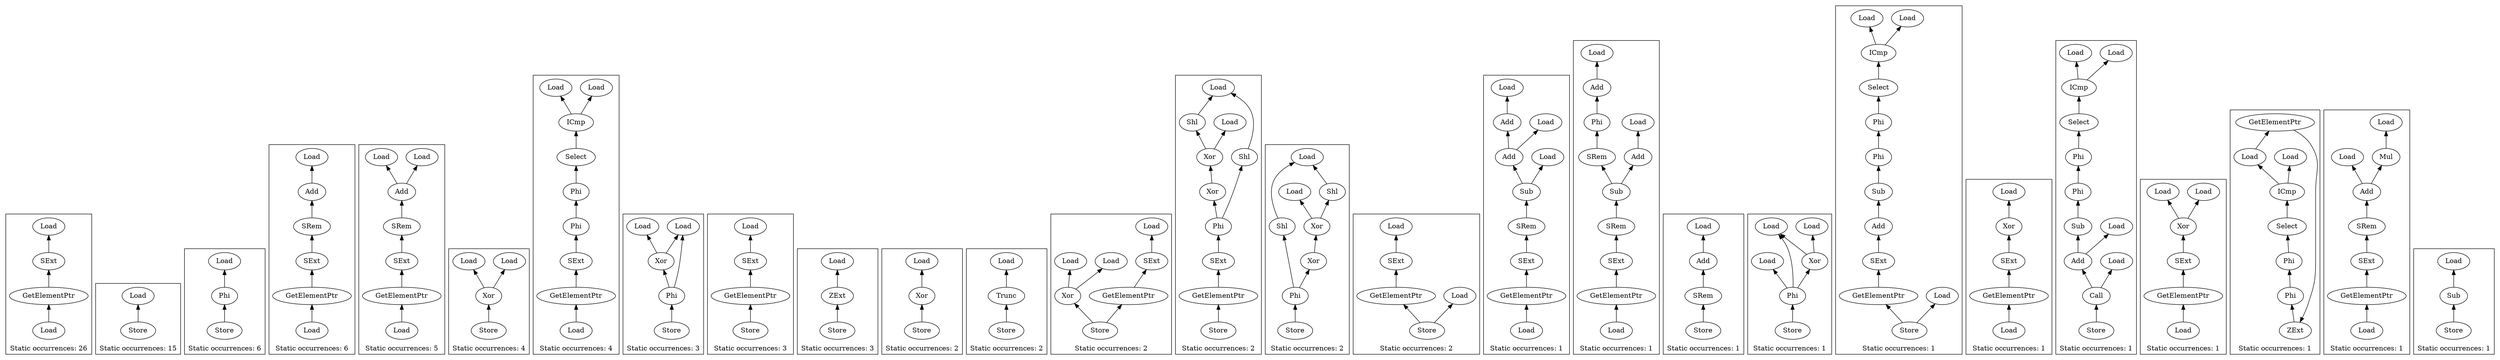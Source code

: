 strict digraph {
rankdir=BT
subgraph {
"0_100" [label="GetElementPtr"]
"0_100" -> {
"0_99"
}
"0_99" [label="SExt"]
"0_99" -> {
"0_92"
}
"0_92" [label="Load"]
"0_101" [label="Load"]
"0_101" -> {
"0_100"
}
cluster=true
label=<Static occurrences: 26>
}
subgraph {
"1_125" [label="Store"]
"1_125" -> {
"1_124"
}
"1_124" [label="Load"]
cluster=true
label=<Static occurrences: 15>
}
subgraph {
"2_440" [label="Phi"]
"2_440" -> {
"2_438"
}
"2_438" [label="Load"]
"2_442" [label="Store"]
"2_442" -> {
"2_440"
}
cluster=true
label=<Static occurrences: 6>
}
subgraph {
"3_102" [label="Add"]
"3_102" -> {
"3_101"
}
"3_101" [label="Load"]
"3_103" [label="SRem"]
"3_103" -> {
"3_102"
}
"3_105" [label="GetElementPtr"]
"3_105" -> {
"3_104"
}
"3_106" [label="Load"]
"3_106" -> {
"3_105"
}
"3_104" [label="SExt"]
"3_104" -> {
"3_103"
}
cluster=true
label=<Static occurrences: 6>
}
subgraph {
"4_468" [label="Load"]
"4_468" -> {
"4_467"
"4_467"
}
"4_467" [label="GetElementPtr"]
"4_467" -> {
"4_466"
"4_466"
}
"4_466" [label="SExt"]
"4_466" -> {
"4_465"
"4_465"
}
"4_465" [label="SRem"]
"4_465" -> {
"4_464"
"4_464"
}
"4_464" [label="Add"]
"4_464" -> {
"4_463"
"4_454"
}
"4_463" [label="Load"]
"4_454" [label="Load"]
cluster=true
label=<Static occurrences: 5>
}
subgraph {
"5_232" [label="Store"]
"5_232" -> {
"5_231"
"5_231"
}
"5_231" [label="Xor"]
"5_231" -> {
"5_230"
"5_229"
}
"5_230" [label="Load"]
"5_229" [label="Load"]
cluster=true
label=<Static occurrences: 4>
}
subgraph {
"6_353" [label="GetElementPtr"]
"6_353" -> {
"6_352"
"6_352"
}
"6_348" [label="Phi"]
"6_348" -> {
"6_344"
"6_344"
}
"6_352" [label="SExt"]
"6_352" -> {
"6_348"
"6_348"
}
"6_341" [label="ICmp"]
"6_341" -> {
"6_338"
"6_340"
}
"6_338" [label="Load"]
"6_340" [label="Load"]
"6_344" [label="Phi"]
"6_344" -> {
"6_342"
"6_342"
}
"6_342" [label="Select"]
"6_342" -> {
"6_341"
"6_341"
}
"6_354" [label="Load"]
"6_354" -> {
"6_353"
"6_353"
}
cluster=true
label=<Static occurrences: 4>
}
subgraph {
"7_107" [label="Xor"]
"7_107" -> {
"7_106"
"7_97"
}
"7_106" [label="Load"]
"7_97" [label="Load"]
"7_109" [label="Phi"]
"7_109" -> {
"7_97"
"7_107"
"7_107"
}
"7_97" [label="Load"]
"7_110" [label="Store"]
"7_110" -> {
"7_109"
"7_109"
"7_109"
}
cluster=true
label=<Static occurrences: 3>
}
subgraph {
"8_46" [label="Store"]
"8_46" -> {
"8_45"
}
"8_45" [label="GetElementPtr"]
"8_45" -> {
"8_44"
}
"8_44" [label="SExt"]
"8_44" -> {
"8_43"
}
"8_43" [label="Load"]
cluster=true
label=<Static occurrences: 3>
}
subgraph {
"9_150" [label="ZExt"]
"9_150" -> {
"9_149"
}
"9_149" [label="Load"]
"9_152" [label="Store"]
"9_152" -> {
"9_150"
}
cluster=true
label=<Static occurrences: 3>
}
subgraph {
"10_34" [label="Xor"]
"10_34" -> {
"10_33"
}
"10_33" [label="Load"]
"10_35" [label="Store"]
"10_35" -> {
"10_34"
}
cluster=true
label=<Static occurrences: 2>
}
subgraph {
"11_822" [label="Trunc"]
"11_822" -> {
"11_821"
}
"11_821" [label="Load"]
"11_824" [label="Store"]
"11_824" -> {
"11_822"
}
cluster=true
label=<Static occurrences: 2>
}
subgraph {
"12_695" [label="Xor"]
"12_695" -> {
"12_694"
"12_693"
}
"12_694" [label="Load"]
"12_693" [label="Load"]
"12_675" [label="GetElementPtr"]
"12_675" -> {
"12_674"
}
"12_696" [label="Store"]
"12_696" -> {
"12_675"
"12_695"
"12_695"
}
"12_674" [label="SExt"]
"12_674" -> {
"12_673"
}
"12_673" [label="Load"]
cluster=true
label=<Static occurrences: 2>
}
subgraph {
"13_70" [label="Store"]
"13_70" -> {
"13_68"
"13_68"
"13_68"
}
"13_58" [label="Shl"]
"13_58" -> {
"13_54"
}
"13_54" [label="Load"]
"13_60" [label="Xor"]
"13_60" -> {
"13_59"
"13_59"
}
"13_62" [label="Shl"]
"13_62" -> {
"13_54"
}
"13_54" [label="Load"]
"13_64" [label="Phi"]
"13_64" -> {
"13_62"
"13_60"
"13_60"
}
"13_59" [label="Xor"]
"13_59" -> {
"13_57"
"13_58"
}
"13_57" [label="Load"]
"13_68" [label="GetElementPtr"]
"13_68" -> {
"13_67"
"13_67"
"13_67"
}
"13_67" [label="SExt"]
"13_67" -> {
"13_64"
"13_64"
"13_64"
}
cluster=true
label=<Static occurrences: 2>
}
subgraph {
"14_64" [label="Phi"]
"14_64" -> {
"14_62"
"14_60"
"14_60"
}
"14_59" [label="Xor"]
"14_59" -> {
"14_57"
"14_58"
}
"14_57" [label="Load"]
"14_58" [label="Shl"]
"14_58" -> {
"14_54"
}
"14_54" [label="Load"]
"14_66" [label="Store"]
"14_66" -> {
"14_64"
"14_64"
"14_64"
}
"14_60" [label="Xor"]
"14_60" -> {
"14_59"
"14_59"
}
"14_62" [label="Shl"]
"14_62" -> {
"14_54"
}
"14_54" [label="Load"]
cluster=true
label=<Static occurrences: 2>
}
subgraph {
"15_708" [label="Store"]
"15_708" -> {
"15_675"
"15_707"
}
"15_707" [label="Load"]
"15_675" [label="GetElementPtr"]
"15_675" -> {
"15_674"
}
"15_674" [label="SExt"]
"15_674" -> {
"15_673"
}
"15_673" [label="Load"]
cluster=true
label=<Static occurrences: 2>
}
subgraph {
"16_395" [label="GetElementPtr"]
"16_395" -> {
"16_394"
"16_394"
"16_394"
}
"16_396" [label="Load"]
"16_396" -> {
"16_395"
"16_395"
"16_395"
}
"16_394" [label="SExt"]
"16_394" -> {
"16_393"
"16_393"
"16_393"
}
"16_393" [label="SRem"]
"16_393" -> {
"16_392"
"16_392"
"16_392"
}
"16_392" [label="Sub"]
"16_392" -> {
"16_391"
"16_391"
"16_390"
}
"16_390" [label="Load"]
"16_391" [label="Add"]
"16_391" -> {
"16_370"
"16_387"
}
"16_387" [label="Load"]
"16_370" [label="Add"]
"16_370" -> {
"16_282"
}
"16_282" [label="Load"]
cluster=true
label=<Static occurrences: 1>
}
subgraph {
"17_743" [label="SRem"]
"17_743" -> {
"17_742"
"17_742"
}
"17_730" [label="Add"]
"17_730" -> {
"17_729"
}
"17_729" [label="Load"]
"17_744" [label="SExt"]
"17_744" -> {
"17_743"
"17_743"
}
"17_739" [label="SRem"]
"17_739" -> {
"17_733"
}
"17_733" [label="Phi"]
"17_733" -> {
"17_730"
}
"17_742" [label="Sub"]
"17_742" -> {
"17_741"
"17_739"
}
"17_741" [label="Add"]
"17_741" -> {
"17_707"
}
"17_707" [label="Load"]
"17_746" [label="Load"]
"17_746" -> {
"17_745"
"17_745"
}
"17_745" [label="GetElementPtr"]
"17_745" -> {
"17_744"
"17_744"
}
cluster=true
label=<Static occurrences: 1>
}
subgraph {
"18_543" [label="Store"]
"18_543" -> {
"18_542"
}
"18_542" [label="SRem"]
"18_542" -> {
"18_541"
}
"18_541" [label="Add"]
"18_541" -> {
"18_537"
}
"18_537" [label="Load"]
cluster=true
label=<Static occurrences: 1>
}
subgraph {
"19_606" [label="Phi"]
"19_606" -> {
"19_604"
"19_594"
"19_599"
"19_599"
}
"19_604" [label="Load"]
"19_594" [label="Load"]
"19_608" [label="Store"]
"19_608" -> {
"19_606"
"19_606"
"19_606"
"19_606"
}
"19_599" [label="Xor"]
"19_599" -> {
"19_598"
"19_594"
}
"19_598" [label="Load"]
"19_594" [label="Load"]
cluster=true
label=<Static occurrences: 1>
}
subgraph {
"20_348" [label="Phi"]
"20_348" -> {
"20_344"
"20_344"
}
"20_341" [label="ICmp"]
"20_341" -> {
"20_338"
"20_340"
}
"20_338" [label="Load"]
"20_340" [label="Load"]
"20_342" [label="Select"]
"20_342" -> {
"20_341"
"20_341"
}
"20_356" [label="Sub"]
"20_356" -> {
"20_348"
"20_348"
}
"20_399" [label="SExt"]
"20_399" -> {
"20_398"
"20_398"
}
"20_401" [label="Store"]
"20_401" -> {
"20_400"
"20_400"
"20_396"
}
"20_396" [label="Load"]
"20_344" [label="Phi"]
"20_344" -> {
"20_342"
"20_342"
}
"20_400" [label="GetElementPtr"]
"20_400" -> {
"20_399"
"20_399"
}
"20_398" [label="Add"]
"20_398" -> {
"20_356"
"20_356"
}
cluster=true
label=<Static occurrences: 1>
}
subgraph {
"21_729" [label="Load"]
"21_729" -> {
"21_728"
}
"21_727" [label="SExt"]
"21_727" -> {
"21_726"
}
"21_728" [label="GetElementPtr"]
"21_728" -> {
"21_727"
}
"21_726" [label="Xor"]
"21_726" -> {
"21_725"
}
"21_725" [label="Load"]
cluster=true
label=<Static occurrences: 1>
}
subgraph {
"22_348" [label="Phi"]
"22_348" -> {
"22_344"
"22_344"
}
"22_341" [label="ICmp"]
"22_341" -> {
"22_338"
"22_340"
}
"22_338" [label="Load"]
"22_340" [label="Load"]
"22_342" [label="Select"]
"22_342" -> {
"22_341"
"22_341"
}
"22_356" [label="Sub"]
"22_356" -> {
"22_348"
"22_348"
}
"22_360" [label="Call"]
"22_360" -> {
"22_357"
"22_357"
"22_357"
"22_351"
}
"22_351" [label="Load"]
"22_344" [label="Phi"]
"22_344" -> {
"22_342"
"22_342"
}
"22_361" [label="Store"]
"22_361" -> {
"22_360"
"22_360"
"22_360"
"22_360"
}
"22_357" [label="Add"]
"22_357" -> {
"22_354"
"22_356"
"22_356"
}
"22_354" [label="Load"]
cluster=true
label=<Static occurrences: 1>
}
subgraph {
"23_993" [label="GetElementPtr"]
"23_993" -> {
"23_992"
"23_992"
}
"23_994" [label="Load"]
"23_994" -> {
"23_993"
"23_993"
}
"23_992" [label="SExt"]
"23_992" -> {
"23_991"
"23_991"
}
"23_991" [label="Xor"]
"23_991" -> {
"23_990"
"23_989"
}
"23_990" [label="Load"]
"23_989" [label="Load"]
cluster=true
label=<Static occurrences: 1>
}
subgraph {
"24_336" [label="ZExt"]
"24_336" -> {
"24_324"
"24_324"
}
"24_342" [label="Select"]
"24_342" -> {
"24_341"
"24_341"
}
"24_324" [label="Phi"]
"24_324" -> {
"24_344"
"24_344"
}
"24_341" [label="ICmp"]
"24_341" -> {
"24_338"
"24_340"
}
"24_340" [label="Load"]
"24_337" [label="GetElementPtr"]
"24_337" -> {
"24_336"
"24_336"
}
"24_344" [label="Phi"]
"24_344" -> {
"24_342"
"24_342"
}
"24_338" [label="Load"]
"24_338" -> {
"24_337"
"24_337"
}
cluster=true
label=<Static occurrences: 1>
}
subgraph {
"25_691" [label="SExt"]
"25_691" -> {
"25_690"
"25_690"
}
"25_690" [label="SRem"]
"25_690" -> {
"25_689"
"25_689"
}
"25_693" [label="Load"]
"25_693" -> {
"25_692"
"25_692"
}
"25_689" [label="Add"]
"25_689" -> {
"25_683"
"25_688"
}
"25_683" [label="Load"]
"25_688" [label="Mul"]
"25_688" -> {
"25_686"
}
"25_686" [label="Load"]
"25_692" [label="GetElementPtr"]
"25_692" -> {
"25_691"
"25_691"
}
cluster=true
label=<Static occurrences: 1>
}
subgraph {
"26_429" [label="Store"]
"26_429" -> {
"26_427"
}
"26_427" [label="Sub"]
"26_427" -> {
"26_425"
}
"26_425" [label="Load"]
cluster=true
label=<Static occurrences: 1>
}
}
